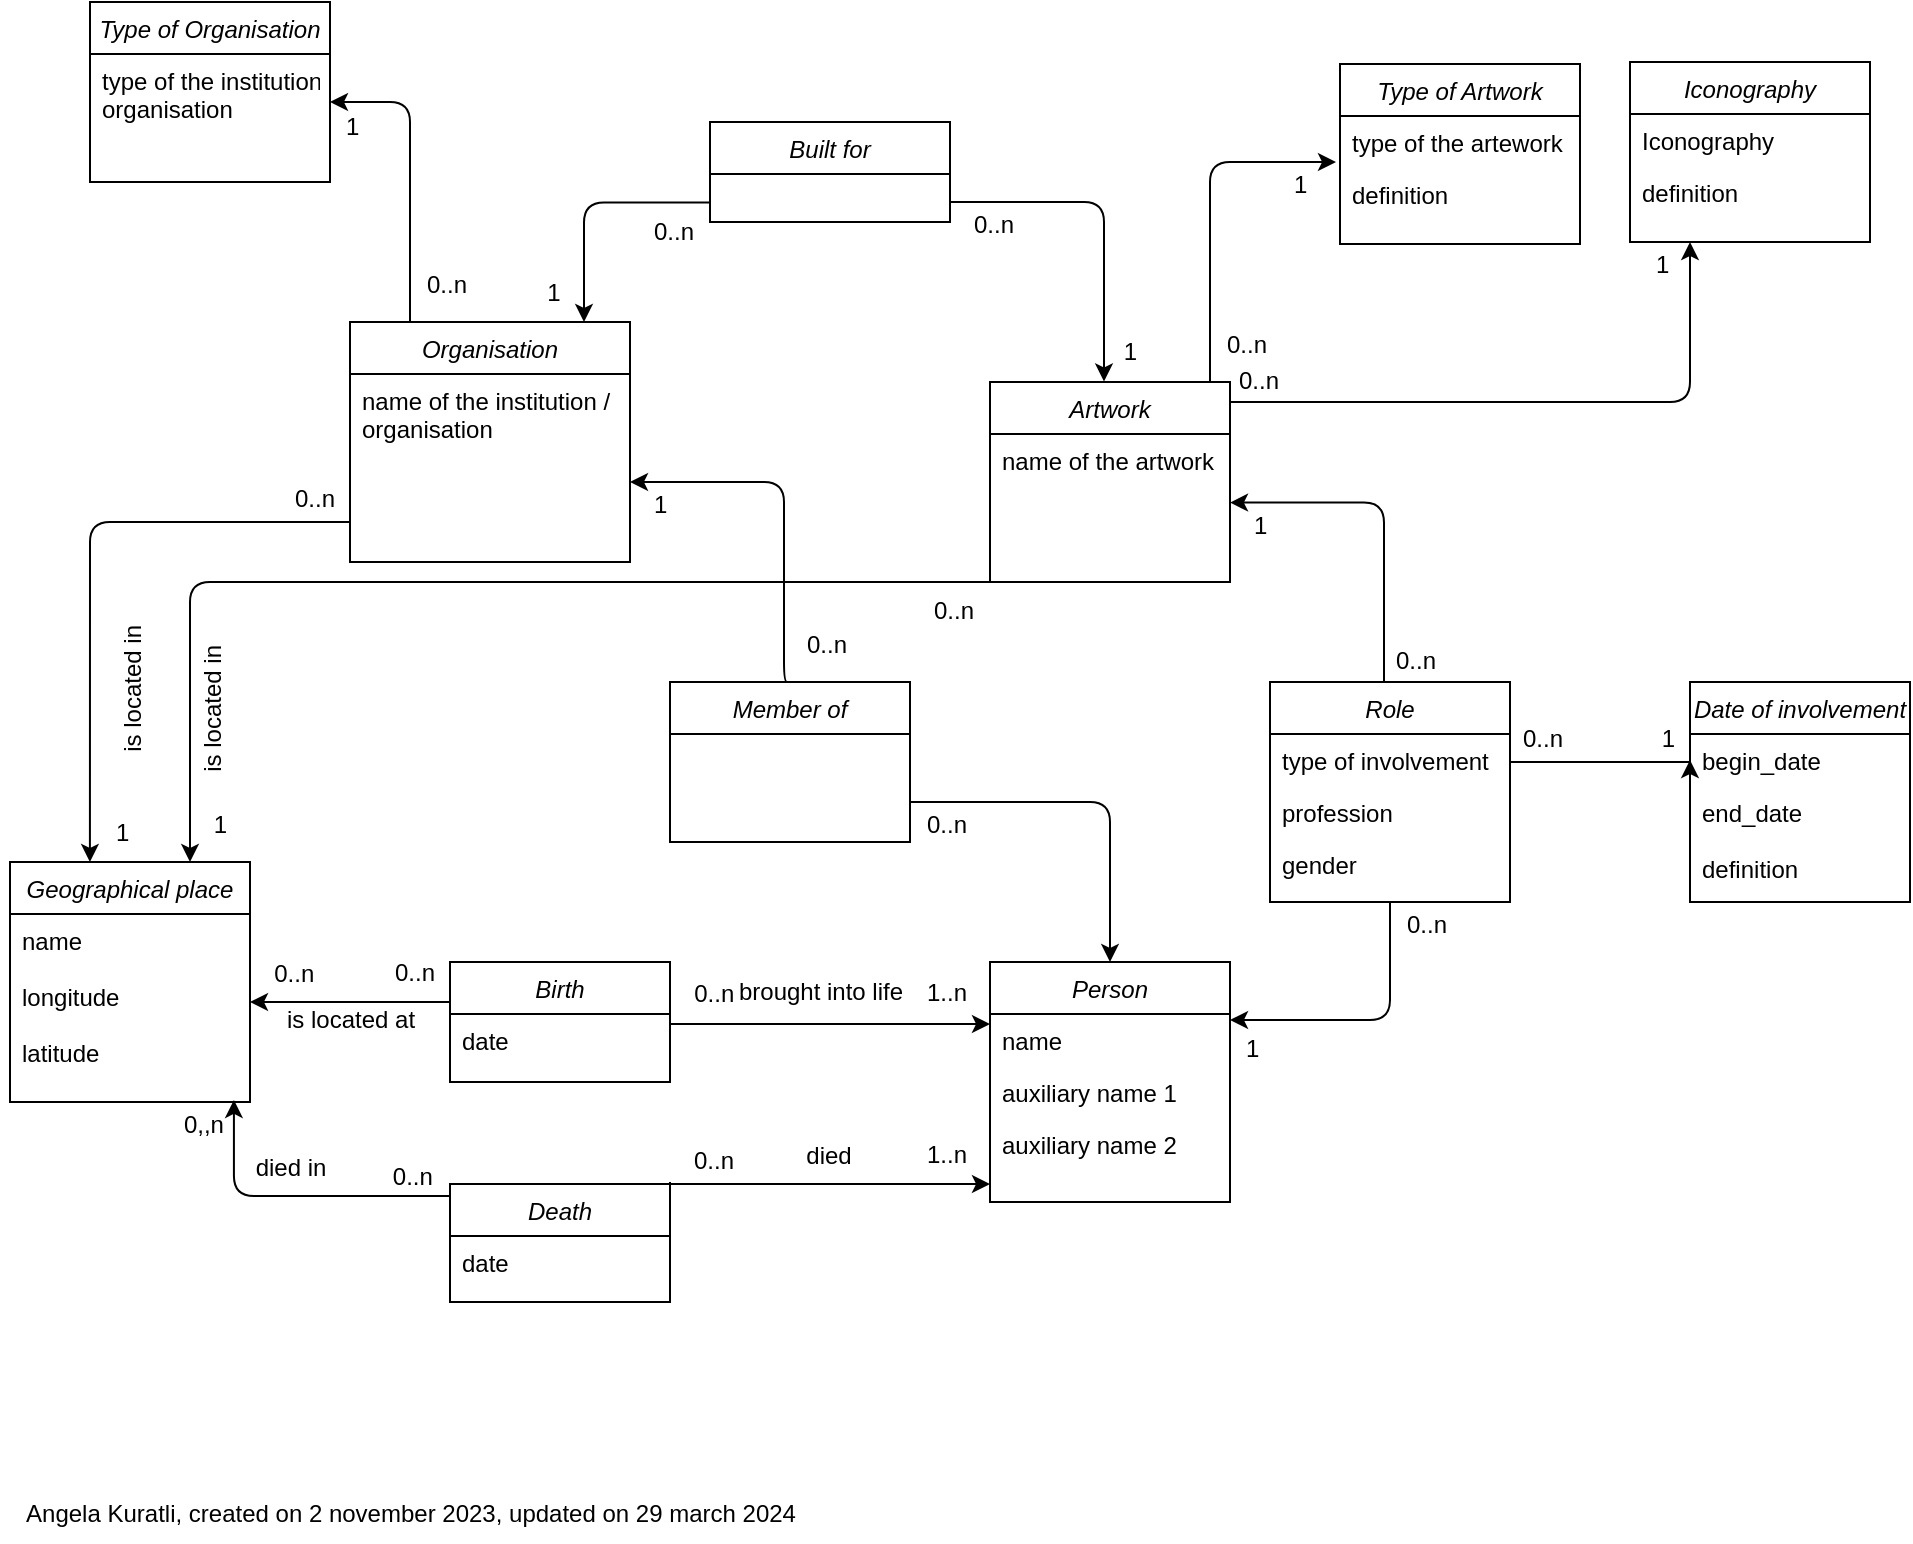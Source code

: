 <mxfile>
    <diagram id="C5RBs43oDa-KdzZeNtuy" name="Page-1">
        <mxGraphModel dx="773" dy="516" grid="1" gridSize="10" guides="1" tooltips="1" connect="1" arrows="1" fold="1" page="1" pageScale="1" pageWidth="1654" pageHeight="1169" math="0" shadow="0">
            <root>
                <mxCell id="WIyWlLk6GJQsqaUBKTNV-0"/>
                <mxCell id="WIyWlLk6GJQsqaUBKTNV-1" parent="WIyWlLk6GJQsqaUBKTNV-0"/>
                <mxCell id="Bw8D9-mf-STMI-rw64IU-5" value="" style="endArrow=classic;shadow=0;strokeWidth=1;rounded=0;endFill=1;edgeStyle=elbowEdgeStyle;elbow=vertical;" parent="WIyWlLk6GJQsqaUBKTNV-1" edge="1">
                    <mxGeometry x="0.5" y="41" relative="1" as="geometry">
                        <mxPoint x="570" y="690" as="sourcePoint"/>
                        <mxPoint x="730" y="691" as="targetPoint"/>
                        <mxPoint x="-40" y="32" as="offset"/>
                        <Array as="points">
                            <mxPoint x="630" y="691"/>
                        </Array>
                    </mxGeometry>
                </mxCell>
                <mxCell id="Bw8D9-mf-STMI-rw64IU-6" value="0..n" style="resizable=0;align=left;verticalAlign=bottom;labelBackgroundColor=none;fontSize=12;" parent="Bw8D9-mf-STMI-rw64IU-5" connectable="0" vertex="1">
                    <mxGeometry x="-1" relative="1" as="geometry">
                        <mxPoint x="10" y="-2" as="offset"/>
                    </mxGeometry>
                </mxCell>
                <mxCell id="Bw8D9-mf-STMI-rw64IU-7" value="1..n" style="resizable=0;align=right;verticalAlign=bottom;labelBackgroundColor=none;fontSize=12;" parent="Bw8D9-mf-STMI-rw64IU-5" connectable="0" vertex="1">
                    <mxGeometry x="1" relative="1" as="geometry">
                        <mxPoint x="-10" y="-6" as="offset"/>
                    </mxGeometry>
                </mxCell>
                <mxCell id="Bw8D9-mf-STMI-rw64IU-8" value="died" style="text;html=1;resizable=0;points=[];;align=center;verticalAlign=middle;labelBackgroundColor=none;rounded=0;shadow=0;strokeWidth=1;fontSize=12;" parent="Bw8D9-mf-STMI-rw64IU-5" vertex="1" connectable="0">
                    <mxGeometry x="0.5" y="49" relative="1" as="geometry">
                        <mxPoint x="-41" y="35" as="offset"/>
                    </mxGeometry>
                </mxCell>
                <mxCell id="zkfFHV4jXpPFQw0GAbJ--0" value="Person" style="swimlane;fontStyle=2;align=center;verticalAlign=top;childLayout=stackLayout;horizontal=1;startSize=26;horizontalStack=0;resizeParent=1;resizeLast=0;collapsible=1;marginBottom=0;rounded=0;shadow=0;strokeWidth=1;" parent="WIyWlLk6GJQsqaUBKTNV-1" vertex="1">
                    <mxGeometry x="730" y="580" width="120" height="120" as="geometry">
                        <mxRectangle x="230" y="140" width="160" height="26" as="alternateBounds"/>
                    </mxGeometry>
                </mxCell>
                <mxCell id="zkfFHV4jXpPFQw0GAbJ--1" value="name" style="text;align=left;verticalAlign=top;spacingLeft=4;spacingRight=4;overflow=hidden;rotatable=0;points=[[0,0.5],[1,0.5]];portConstraint=eastwest;" parent="zkfFHV4jXpPFQw0GAbJ--0" vertex="1">
                    <mxGeometry y="26" width="120" height="26" as="geometry"/>
                </mxCell>
                <mxCell id="zkfFHV4jXpPFQw0GAbJ--2" value="auxiliary name 1" style="text;align=left;verticalAlign=top;spacingLeft=4;spacingRight=4;overflow=hidden;rotatable=0;points=[[0,0.5],[1,0.5]];portConstraint=eastwest;rounded=0;shadow=0;html=0;" parent="zkfFHV4jXpPFQw0GAbJ--0" vertex="1">
                    <mxGeometry y="52" width="120" height="26" as="geometry"/>
                </mxCell>
                <mxCell id="zkfFHV4jXpPFQw0GAbJ--3" value="auxiliary name 2" style="text;align=left;verticalAlign=top;spacingLeft=4;spacingRight=4;overflow=hidden;rotatable=0;points=[[0,0.5],[1,0.5]];portConstraint=eastwest;rounded=0;shadow=0;html=0;" parent="zkfFHV4jXpPFQw0GAbJ--0" vertex="1">
                    <mxGeometry y="78" width="120" height="26" as="geometry"/>
                </mxCell>
                <mxCell id="Bw8D9-mf-STMI-rw64IU-0" value="Birth" style="swimlane;fontStyle=2;align=center;verticalAlign=top;childLayout=stackLayout;horizontal=1;startSize=26;horizontalStack=0;resizeParent=1;resizeLast=0;collapsible=1;marginBottom=0;rounded=0;shadow=0;strokeWidth=1;" parent="WIyWlLk6GJQsqaUBKTNV-1" vertex="1">
                    <mxGeometry x="460" y="580" width="110" height="60" as="geometry">
                        <mxRectangle x="230" y="140" width="160" height="26" as="alternateBounds"/>
                    </mxGeometry>
                </mxCell>
                <mxCell id="Bw8D9-mf-STMI-rw64IU-1" value="date" style="text;align=left;verticalAlign=top;spacingLeft=4;spacingRight=4;overflow=hidden;rotatable=0;points=[[0,0.5],[1,0.5]];portConstraint=eastwest;" parent="Bw8D9-mf-STMI-rw64IU-0" vertex="1">
                    <mxGeometry y="26" width="110" height="26" as="geometry"/>
                </mxCell>
                <mxCell id="Bw8D9-mf-STMI-rw64IU-53" style="edgeStyle=elbowEdgeStyle;rounded=0;orthogonalLoop=1;jettySize=auto;elbow=vertical;html=1;exitX=0;exitY=0.5;exitDx=0;exitDy=0;" parent="Bw8D9-mf-STMI-rw64IU-0" edge="1">
                    <mxGeometry relative="1" as="geometry">
                        <mxPoint y="65" as="sourcePoint"/>
                        <mxPoint y="65" as="targetPoint"/>
                    </mxGeometry>
                </mxCell>
                <mxCell id="Bw8D9-mf-STMI-rw64IU-9" value="Artwork" style="swimlane;fontStyle=2;align=center;verticalAlign=top;childLayout=stackLayout;horizontal=1;startSize=26;horizontalStack=0;resizeParent=1;resizeLast=0;collapsible=1;marginBottom=0;rounded=0;shadow=0;strokeWidth=1;" parent="WIyWlLk6GJQsqaUBKTNV-1" vertex="1">
                    <mxGeometry x="730" y="290" width="120" height="100" as="geometry">
                        <mxRectangle x="230" y="140" width="160" height="26" as="alternateBounds"/>
                    </mxGeometry>
                </mxCell>
                <mxCell id="Bw8D9-mf-STMI-rw64IU-10" value="name of the artwork" style="text;align=left;verticalAlign=top;spacingLeft=4;spacingRight=4;overflow=hidden;rotatable=0;points=[[0,0.5],[1,0.5]];portConstraint=eastwest;" parent="Bw8D9-mf-STMI-rw64IU-9" vertex="1">
                    <mxGeometry y="26" width="120" height="26" as="geometry"/>
                </mxCell>
                <mxCell id="Bw8D9-mf-STMI-rw64IU-12" value="Geographical place" style="swimlane;fontStyle=2;align=center;verticalAlign=top;childLayout=stackLayout;horizontal=1;startSize=26;horizontalStack=0;resizeParent=1;resizeLast=0;collapsible=1;marginBottom=0;rounded=0;shadow=0;strokeWidth=1;" parent="WIyWlLk6GJQsqaUBKTNV-1" vertex="1">
                    <mxGeometry x="240" y="530" width="120" height="120" as="geometry">
                        <mxRectangle x="230" y="140" width="160" height="26" as="alternateBounds"/>
                    </mxGeometry>
                </mxCell>
                <mxCell id="Bw8D9-mf-STMI-rw64IU-13" value="name&#10;&#10;longitude&#10;&#10;latitude" style="text;align=left;verticalAlign=top;spacingLeft=4;spacingRight=4;overflow=hidden;rotatable=0;points=[[0,0.5],[1,0.5]];portConstraint=eastwest;" parent="Bw8D9-mf-STMI-rw64IU-12" vertex="1">
                    <mxGeometry y="26" width="120" height="94" as="geometry"/>
                </mxCell>
                <mxCell id="Bw8D9-mf-STMI-rw64IU-127" value="&lt;p class=&quot;p1&quot; style=&quot;margin: 0px; font-stretch: normal; line-height: normal;&quot;&gt;&lt;span style=&quot;&quot;&gt;Angela Kuratli, created on 2 november 2023, updated on 29 march 2024&lt;/span&gt;&lt;/p&gt;" style="text;html=1;align=center;verticalAlign=middle;resizable=0;points=[];autosize=1;fontStyle=0" parent="WIyWlLk6GJQsqaUBKTNV-1" vertex="1">
                    <mxGeometry x="235" y="840" width="410" height="30" as="geometry"/>
                </mxCell>
                <mxCell id="0" value="Death" style="swimlane;fontStyle=2;align=center;verticalAlign=top;childLayout=stackLayout;horizontal=1;startSize=26;horizontalStack=0;resizeParent=1;resizeLast=0;collapsible=1;marginBottom=0;rounded=0;shadow=0;strokeWidth=1;" parent="WIyWlLk6GJQsqaUBKTNV-1" vertex="1">
                    <mxGeometry x="460" y="691" width="110" height="59" as="geometry">
                        <mxRectangle x="230" y="140" width="160" height="26" as="alternateBounds"/>
                    </mxGeometry>
                </mxCell>
                <mxCell id="1" value="date" style="text;align=left;verticalAlign=top;spacingLeft=4;spacingRight=4;overflow=hidden;rotatable=0;points=[[0,0.5],[1,0.5]];portConstraint=eastwest;" parent="0" vertex="1">
                    <mxGeometry y="26" width="110" height="26" as="geometry"/>
                </mxCell>
                <mxCell id="3" style="edgeStyle=elbowEdgeStyle;rounded=0;orthogonalLoop=1;jettySize=auto;elbow=vertical;html=1;exitX=0;exitY=0.5;exitDx=0;exitDy=0;" parent="0" edge="1">
                    <mxGeometry relative="1" as="geometry">
                        <mxPoint y="65" as="sourcePoint"/>
                        <mxPoint y="64.69" as="targetPoint"/>
                    </mxGeometry>
                </mxCell>
                <mxCell id="14" value="Organisation" style="swimlane;fontStyle=2;align=center;verticalAlign=top;childLayout=stackLayout;horizontal=1;startSize=26;horizontalStack=0;resizeParent=1;resizeLast=0;collapsible=1;marginBottom=0;rounded=0;shadow=0;strokeWidth=1;" parent="WIyWlLk6GJQsqaUBKTNV-1" vertex="1">
                    <mxGeometry x="410" y="260" width="140" height="120" as="geometry">
                        <mxRectangle x="230" y="140" width="160" height="26" as="alternateBounds"/>
                    </mxGeometry>
                </mxCell>
                <mxCell id="45" value="name of the institution /&#10;organisation&#10;&#10;" style="text;align=left;verticalAlign=top;spacingLeft=4;spacingRight=4;overflow=hidden;rotatable=0;points=[[0,0.5],[1,0.5]];portConstraint=eastwest;rounded=0;shadow=0;html=0;" parent="14" vertex="1">
                    <mxGeometry y="26" width="140" height="94" as="geometry"/>
                </mxCell>
                <mxCell id="48" value="" style="endArrow=none;shadow=0;strokeWidth=1;rounded=1;endFill=0;edgeStyle=elbowEdgeStyle;elbow=vertical;startArrow=classic;startFill=1;exitX=0.933;exitY=1.021;exitDx=0;exitDy=0;exitPerimeter=0;" parent="WIyWlLk6GJQsqaUBKTNV-1" target="0" edge="1">
                    <mxGeometry x="0.5" y="41" relative="1" as="geometry">
                        <mxPoint x="351.96" y="648.974" as="sourcePoint"/>
                        <mxPoint x="460" y="718" as="targetPoint"/>
                        <mxPoint x="-40" y="32" as="offset"/>
                        <Array as="points">
                            <mxPoint x="330" y="697"/>
                            <mxPoint x="310" y="727"/>
                        </Array>
                    </mxGeometry>
                </mxCell>
                <mxCell id="49" value="0,,n" style="resizable=0;align=left;verticalAlign=bottom;labelBackgroundColor=none;fontSize=12;" parent="48" connectable="0" vertex="1">
                    <mxGeometry x="-1" relative="1" as="geometry">
                        <mxPoint x="-27" y="21" as="offset"/>
                    </mxGeometry>
                </mxCell>
                <mxCell id="50" value="0..n" style="resizable=0;align=right;verticalAlign=bottom;labelBackgroundColor=none;fontSize=12;" parent="48" connectable="0" vertex="1">
                    <mxGeometry x="1" relative="1" as="geometry">
                        <mxPoint x="-7" y="-1" as="offset"/>
                    </mxGeometry>
                </mxCell>
                <mxCell id="51" value="died in" style="text;html=1;resizable=0;points=[];;align=center;verticalAlign=middle;labelBackgroundColor=none;rounded=0;shadow=0;strokeWidth=1;fontSize=12;" parent="48" vertex="1" connectable="0">
                    <mxGeometry x="0.5" y="49" relative="1" as="geometry">
                        <mxPoint x="-41" y="35" as="offset"/>
                    </mxGeometry>
                </mxCell>
                <mxCell id="52" value="Role" style="swimlane;fontStyle=2;align=center;verticalAlign=top;childLayout=stackLayout;horizontal=1;startSize=26;horizontalStack=0;resizeParent=1;resizeLast=0;collapsible=1;marginBottom=0;rounded=0;shadow=0;strokeWidth=1;" parent="WIyWlLk6GJQsqaUBKTNV-1" vertex="1">
                    <mxGeometry x="870" y="440" width="120" height="110" as="geometry">
                        <mxRectangle x="230" y="140" width="160" height="26" as="alternateBounds"/>
                    </mxGeometry>
                </mxCell>
                <mxCell id="154" value="type of involvement" style="text;align=left;verticalAlign=top;spacingLeft=4;spacingRight=4;overflow=hidden;rotatable=0;points=[[0,0.5],[1,0.5]];portConstraint=eastwest;" parent="52" vertex="1">
                    <mxGeometry y="26" width="120" height="26" as="geometry"/>
                </mxCell>
                <mxCell id="155" value="profession" style="text;align=left;verticalAlign=top;spacingLeft=4;spacingRight=4;overflow=hidden;rotatable=0;points=[[0,0.5],[1,0.5]];portConstraint=eastwest;" parent="52" vertex="1">
                    <mxGeometry y="52" width="120" height="26" as="geometry"/>
                </mxCell>
                <mxCell id="156" value="gender" style="text;align=left;verticalAlign=top;spacingLeft=4;spacingRight=4;overflow=hidden;rotatable=0;points=[[0,0.5],[1,0.5]];portConstraint=eastwest;" parent="52" vertex="1">
                    <mxGeometry y="78" width="120" height="26" as="geometry"/>
                </mxCell>
                <mxCell id="76" value="" style="endArrow=none;shadow=0;strokeWidth=1;rounded=1;endFill=0;edgeStyle=elbowEdgeStyle;entryX=0.5;entryY=0;entryDx=0;entryDy=0;exitX=1.025;exitY=0.165;exitDx=0;exitDy=0;exitPerimeter=0;startArrow=classic;startFill=1;" parent="WIyWlLk6GJQsqaUBKTNV-1" edge="1">
                    <mxGeometry x="0.5" y="41" relative="1" as="geometry">
                        <mxPoint x="850" y="350.29" as="sourcePoint"/>
                        <mxPoint x="927" y="440" as="targetPoint"/>
                        <mxPoint x="-40" y="32" as="offset"/>
                        <Array as="points">
                            <mxPoint x="927" y="400"/>
                            <mxPoint x="877" y="370"/>
                            <mxPoint x="927" y="380"/>
                        </Array>
                    </mxGeometry>
                </mxCell>
                <mxCell id="77" value="1" style="resizable=0;align=left;verticalAlign=bottom;labelBackgroundColor=none;fontSize=12;rotation=0;" parent="76" connectable="0" vertex="1">
                    <mxGeometry x="-1" relative="1" as="geometry">
                        <mxPoint x="10" y="20" as="offset"/>
                    </mxGeometry>
                </mxCell>
                <mxCell id="78" value="0..n" style="resizable=0;align=right;verticalAlign=bottom;labelBackgroundColor=none;fontSize=12;rotation=0;" parent="76" connectable="0" vertex="1">
                    <mxGeometry x="1" relative="1" as="geometry">
                        <mxPoint x="91" y="37" as="offset"/>
                    </mxGeometry>
                </mxCell>
                <mxCell id="79" value="" style="endArrow=none;shadow=0;strokeWidth=1;rounded=1;endFill=0;edgeStyle=elbowEdgeStyle;elbow=vertical;startArrow=classic;startFill=1;" parent="WIyWlLk6GJQsqaUBKTNV-1" edge="1">
                    <mxGeometry x="0.5" y="41" relative="1" as="geometry">
                        <mxPoint x="850" y="609" as="sourcePoint"/>
                        <mxPoint x="930" y="550" as="targetPoint"/>
                        <mxPoint x="-40" y="32" as="offset"/>
                        <Array as="points">
                            <mxPoint x="939" y="609"/>
                            <mxPoint x="929.16" y="554.02"/>
                            <mxPoint x="939.16" y="564.02"/>
                            <mxPoint x="1004.16" y="564.02"/>
                        </Array>
                    </mxGeometry>
                </mxCell>
                <mxCell id="80" value="1" style="resizable=0;align=left;verticalAlign=bottom;labelBackgroundColor=none;fontSize=12;rotation=0;" parent="79" connectable="0" vertex="1">
                    <mxGeometry x="-1" relative="1" as="geometry">
                        <mxPoint x="6" y="23" as="offset"/>
                    </mxGeometry>
                </mxCell>
                <mxCell id="81" value="0..n" style="resizable=0;align=right;verticalAlign=bottom;labelBackgroundColor=none;fontSize=12;rotation=0;" parent="79" connectable="0" vertex="1">
                    <mxGeometry x="1" relative="1" as="geometry">
                        <mxPoint x="30" y="20" as="offset"/>
                    </mxGeometry>
                </mxCell>
                <mxCell id="88" value="Member of" style="swimlane;fontStyle=2;align=center;verticalAlign=top;childLayout=stackLayout;horizontal=1;startSize=26;horizontalStack=0;resizeParent=1;resizeLast=0;collapsible=1;marginBottom=0;rounded=0;shadow=0;strokeWidth=1;" parent="WIyWlLk6GJQsqaUBKTNV-1" vertex="1">
                    <mxGeometry x="570" y="440" width="120" height="80" as="geometry">
                        <mxRectangle x="230" y="140" width="160" height="26" as="alternateBounds"/>
                    </mxGeometry>
                </mxCell>
                <mxCell id="90" value="Built for" style="swimlane;fontStyle=2;align=center;verticalAlign=top;childLayout=stackLayout;horizontal=1;startSize=26;horizontalStack=0;resizeParent=1;resizeLast=0;collapsible=1;marginBottom=0;rounded=0;shadow=0;strokeWidth=1;" parent="WIyWlLk6GJQsqaUBKTNV-1" vertex="1">
                    <mxGeometry x="590" y="160" width="120" height="50" as="geometry">
                        <mxRectangle x="230" y="140" width="160" height="26" as="alternateBounds"/>
                    </mxGeometry>
                </mxCell>
                <mxCell id="91" value="" style="endArrow=none;shadow=0;strokeWidth=1;rounded=1;endFill=0;edgeStyle=orthogonalEdgeStyle;elbow=vertical;exitX=0.5;exitY=0;exitDx=0;exitDy=0;startArrow=classic;startFill=1;" parent="WIyWlLk6GJQsqaUBKTNV-1" source="zkfFHV4jXpPFQw0GAbJ--0" edge="1">
                    <mxGeometry x="0.5" y="41" relative="1" as="geometry">
                        <mxPoint x="785" y="570" as="sourcePoint"/>
                        <mxPoint x="690" y="500" as="targetPoint"/>
                        <mxPoint x="-40" y="32" as="offset"/>
                        <Array as="points">
                            <mxPoint x="790" y="500"/>
                        </Array>
                    </mxGeometry>
                </mxCell>
                <mxCell id="93" value="0..n" style="resizable=0;align=right;verticalAlign=bottom;labelBackgroundColor=none;fontSize=12;rotation=0;" parent="91" connectable="0" vertex="1">
                    <mxGeometry x="1" relative="1" as="geometry">
                        <mxPoint x="30" y="20" as="offset"/>
                    </mxGeometry>
                </mxCell>
                <mxCell id="98" value="" style="endArrow=none;shadow=0;strokeWidth=1;rounded=1;endFill=0;edgeStyle=elbowEdgeStyle;exitX=1.025;exitY=0.165;exitDx=0;exitDy=0;exitPerimeter=0;startArrow=classic;startFill=1;entryX=0.5;entryY=0;entryDx=0;entryDy=0;" parent="WIyWlLk6GJQsqaUBKTNV-1" target="88" edge="1">
                    <mxGeometry x="0.5" y="41" relative="1" as="geometry">
                        <mxPoint x="550" y="340.0" as="sourcePoint"/>
                        <mxPoint x="627" y="420" as="targetPoint"/>
                        <mxPoint x="-40" y="32" as="offset"/>
                        <Array as="points">
                            <mxPoint x="627" y="389.71"/>
                            <mxPoint x="577" y="359.71"/>
                            <mxPoint x="627" y="369.71"/>
                        </Array>
                    </mxGeometry>
                </mxCell>
                <mxCell id="99" value="1" style="resizable=0;align=left;verticalAlign=bottom;labelBackgroundColor=none;fontSize=12;rotation=0;" parent="98" connectable="0" vertex="1">
                    <mxGeometry x="-1" relative="1" as="geometry">
                        <mxPoint x="10" y="20" as="offset"/>
                    </mxGeometry>
                </mxCell>
                <mxCell id="100" value="0..n" style="resizable=0;align=right;verticalAlign=bottom;labelBackgroundColor=none;fontSize=12;rotation=0;" parent="98" connectable="0" vertex="1">
                    <mxGeometry x="1" relative="1" as="geometry">
                        <mxPoint x="30" y="-10" as="offset"/>
                    </mxGeometry>
                </mxCell>
                <mxCell id="102" value="" style="endArrow=none;shadow=0;strokeWidth=1;rounded=0;endFill=0;elbow=vertical;startArrow=classic;startFill=1;" parent="WIyWlLk6GJQsqaUBKTNV-1" edge="1">
                    <mxGeometry x="0.5" y="41" relative="1" as="geometry">
                        <mxPoint x="360" y="600" as="sourcePoint"/>
                        <mxPoint x="460" y="600" as="targetPoint"/>
                        <mxPoint x="-40" y="32" as="offset"/>
                    </mxGeometry>
                </mxCell>
                <mxCell id="103" value="0..n" style="resizable=0;align=left;verticalAlign=bottom;labelBackgroundColor=none;fontSize=12;" parent="102" connectable="0" vertex="1">
                    <mxGeometry x="-1" relative="1" as="geometry">
                        <mxPoint x="10.14" y="-5.33" as="offset"/>
                    </mxGeometry>
                </mxCell>
                <mxCell id="104" value="0..n" style="resizable=0;align=right;verticalAlign=bottom;labelBackgroundColor=none;fontSize=12;" parent="102" connectable="0" vertex="1">
                    <mxGeometry x="1" relative="1" as="geometry">
                        <mxPoint x="-6" y="-6" as="offset"/>
                    </mxGeometry>
                </mxCell>
                <mxCell id="106" value="" style="endArrow=none;shadow=0;strokeWidth=1;rounded=1;endFill=0;edgeStyle=orthogonalEdgeStyle;startArrow=classic;startFill=1;exitX=0.333;exitY=0;exitDx=0;exitDy=0;exitPerimeter=0;" parent="WIyWlLk6GJQsqaUBKTNV-1" source="Bw8D9-mf-STMI-rw64IU-12" edge="1">
                    <mxGeometry x="0.5" y="41" relative="1" as="geometry">
                        <mxPoint x="280" y="450" as="sourcePoint"/>
                        <mxPoint x="410" y="360" as="targetPoint"/>
                        <mxPoint x="-40" y="32" as="offset"/>
                        <Array as="points">
                            <mxPoint x="280" y="360"/>
                        </Array>
                    </mxGeometry>
                </mxCell>
                <mxCell id="108" value="is located in" style="resizable=0;align=right;verticalAlign=bottom;labelBackgroundColor=none;fontSize=12;rotation=-90;" parent="106" connectable="0" vertex="1">
                    <mxGeometry x="1" relative="1" as="geometry">
                        <mxPoint x="-60" y="60" as="offset"/>
                    </mxGeometry>
                </mxCell>
                <mxCell id="109" value="0..n" style="resizable=0;align=right;verticalAlign=bottom;labelBackgroundColor=none;fontSize=12;rotation=0;" parent="WIyWlLk6GJQsqaUBKTNV-1" connectable="0" vertex="1">
                    <mxGeometry x="404.0" y="357" as="geometry"/>
                </mxCell>
                <mxCell id="110" value="is located at" style="text;html=1;resizable=0;points=[];;align=center;verticalAlign=middle;labelBackgroundColor=none;rounded=0;shadow=0;strokeWidth=1;fontSize=12;" parent="WIyWlLk6GJQsqaUBKTNV-1" vertex="1" connectable="0">
                    <mxGeometry x="419.997" y="731" as="geometry">
                        <mxPoint x="-10" y="-122" as="offset"/>
                    </mxGeometry>
                </mxCell>
                <mxCell id="111" value="brought into life" style="text;html=1;resizable=0;points=[];;align=center;verticalAlign=middle;labelBackgroundColor=none;rounded=0;shadow=0;strokeWidth=1;fontSize=12;" parent="WIyWlLk6GJQsqaUBKTNV-1" vertex="1" connectable="0">
                    <mxGeometry x="648.997" y="674" as="geometry">
                        <mxPoint x="-4" y="-79" as="offset"/>
                    </mxGeometry>
                </mxCell>
                <mxCell id="112" value="1" style="resizable=0;align=left;verticalAlign=bottom;labelBackgroundColor=none;fontSize=12;" parent="WIyWlLk6GJQsqaUBKTNV-1" connectable="0" vertex="1">
                    <mxGeometry x="291" y="524" as="geometry"/>
                </mxCell>
                <mxCell id="116" value="" style="endArrow=classic;shadow=0;strokeWidth=1;rounded=1;endFill=1;edgeStyle=elbowEdgeStyle;entryX=0.5;entryY=0;entryDx=0;entryDy=0;exitX=1.025;exitY=0.165;exitDx=0;exitDy=0;exitPerimeter=0;startArrow=none;startFill=0;" parent="WIyWlLk6GJQsqaUBKTNV-1" edge="1">
                    <mxGeometry x="0.5" y="41" relative="1" as="geometry">
                        <mxPoint x="710" y="200.0" as="sourcePoint"/>
                        <mxPoint x="787" y="289.71" as="targetPoint"/>
                        <mxPoint x="-40" y="32" as="offset"/>
                        <Array as="points">
                            <mxPoint x="787" y="249.71"/>
                            <mxPoint x="737" y="219.71"/>
                            <mxPoint x="787" y="229.71"/>
                        </Array>
                    </mxGeometry>
                </mxCell>
                <mxCell id="117" value="0..n" style="resizable=0;align=left;verticalAlign=bottom;labelBackgroundColor=none;fontSize=12;rotation=0;" parent="116" connectable="0" vertex="1">
                    <mxGeometry x="-1" relative="1" as="geometry">
                        <mxPoint x="10" y="20" as="offset"/>
                    </mxGeometry>
                </mxCell>
                <mxCell id="118" value="1" style="resizable=0;align=right;verticalAlign=bottom;labelBackgroundColor=none;fontSize=12;rotation=0;" parent="116" connectable="0" vertex="1">
                    <mxGeometry x="1" relative="1" as="geometry">
                        <mxPoint x="18" y="-6" as="offset"/>
                    </mxGeometry>
                </mxCell>
                <mxCell id="119" value="" style="endArrow=classic;shadow=0;strokeWidth=1;rounded=1;endFill=1;edgeStyle=elbowEdgeStyle;startArrow=none;startFill=0;entryX=0.836;entryY=0;entryDx=0;entryDy=0;entryPerimeter=0;" parent="WIyWlLk6GJQsqaUBKTNV-1" target="14" edge="1">
                    <mxGeometry x="0.5" y="41" relative="1" as="geometry">
                        <mxPoint x="590" y="200.29" as="sourcePoint"/>
                        <mxPoint x="527" y="270" as="targetPoint"/>
                        <mxPoint x="-40" y="32" as="offset"/>
                        <Array as="points">
                            <mxPoint x="527" y="250.0"/>
                            <mxPoint x="477" y="220"/>
                            <mxPoint x="527" y="230"/>
                        </Array>
                    </mxGeometry>
                </mxCell>
                <mxCell id="120" value="0..n" style="resizable=0;align=left;verticalAlign=bottom;labelBackgroundColor=none;fontSize=12;rotation=0;" parent="119" connectable="0" vertex="1">
                    <mxGeometry x="-1" relative="1" as="geometry">
                        <mxPoint x="-30" y="23" as="offset"/>
                    </mxGeometry>
                </mxCell>
                <mxCell id="121" value="1" style="resizable=0;align=right;verticalAlign=bottom;labelBackgroundColor=none;fontSize=12;rotation=0;" parent="119" connectable="0" vertex="1">
                    <mxGeometry x="1" relative="1" as="geometry">
                        <mxPoint x="-10" y="-6" as="offset"/>
                    </mxGeometry>
                </mxCell>
                <mxCell id="134" value="" style="endArrow=classic;shadow=0;strokeWidth=1;rounded=0;endFill=1;edgeStyle=elbowEdgeStyle;elbow=vertical;" parent="WIyWlLk6GJQsqaUBKTNV-1" edge="1">
                    <mxGeometry x="0.5" y="41" relative="1" as="geometry">
                        <mxPoint x="570" y="610" as="sourcePoint"/>
                        <mxPoint x="730" y="611" as="targetPoint"/>
                        <mxPoint x="-40" y="32" as="offset"/>
                        <Array as="points">
                            <mxPoint x="630" y="611"/>
                        </Array>
                    </mxGeometry>
                </mxCell>
                <mxCell id="135" value="0..n" style="resizable=0;align=left;verticalAlign=bottom;labelBackgroundColor=none;fontSize=12;" parent="134" connectable="0" vertex="1">
                    <mxGeometry x="-1" relative="1" as="geometry">
                        <mxPoint x="10.14" y="-5.33" as="offset"/>
                    </mxGeometry>
                </mxCell>
                <mxCell id="136" value="1..n" style="resizable=0;align=right;verticalAlign=bottom;labelBackgroundColor=none;fontSize=12;" parent="134" connectable="0" vertex="1">
                    <mxGeometry x="1" relative="1" as="geometry">
                        <mxPoint x="-10" y="-7" as="offset"/>
                    </mxGeometry>
                </mxCell>
                <mxCell id="137" value="Type of Artwork" style="swimlane;fontStyle=2;align=center;verticalAlign=top;childLayout=stackLayout;horizontal=1;startSize=26;horizontalStack=0;resizeParent=1;resizeLast=0;collapsible=1;marginBottom=0;rounded=0;shadow=0;strokeWidth=1;" parent="WIyWlLk6GJQsqaUBKTNV-1" vertex="1">
                    <mxGeometry x="905" y="131" width="120" height="90" as="geometry">
                        <mxRectangle x="230" y="140" width="160" height="26" as="alternateBounds"/>
                    </mxGeometry>
                </mxCell>
                <mxCell id="138" value="type of the artework" style="text;align=left;verticalAlign=top;spacingLeft=4;spacingRight=4;overflow=hidden;rotatable=0;points=[[0,0.5],[1,0.5]];portConstraint=eastwest;" parent="137" vertex="1">
                    <mxGeometry y="26" width="120" height="26" as="geometry"/>
                </mxCell>
                <mxCell id="139" value="definition" style="text;align=left;verticalAlign=top;spacingLeft=4;spacingRight=4;overflow=hidden;rotatable=0;points=[[0,0.5],[1,0.5]];portConstraint=eastwest;rounded=0;shadow=0;html=0;" parent="137" vertex="1">
                    <mxGeometry y="52" width="120" height="26" as="geometry"/>
                </mxCell>
                <mxCell id="141" value="" style="endArrow=classic;shadow=0;strokeWidth=1;rounded=1;endFill=1;edgeStyle=elbowEdgeStyle;startArrow=none;startFill=0;entryX=0.75;entryY=0;entryDx=0;entryDy=0;" parent="WIyWlLk6GJQsqaUBKTNV-1" target="Bw8D9-mf-STMI-rw64IU-12" edge="1">
                    <mxGeometry x="0.5" y="41" relative="1" as="geometry">
                        <mxPoint x="730" y="390" as="sourcePoint"/>
                        <mxPoint x="330.04" y="499.86" as="targetPoint"/>
                        <mxPoint x="-40" y="32" as="offset"/>
                        <Array as="points">
                            <mxPoint x="330" y="449.86"/>
                            <mxPoint x="280" y="419.86"/>
                            <mxPoint x="330" y="429.86"/>
                        </Array>
                    </mxGeometry>
                </mxCell>
                <mxCell id="142" value="0..n" style="resizable=0;align=left;verticalAlign=bottom;labelBackgroundColor=none;fontSize=12;rotation=0;" parent="141" connectable="0" vertex="1">
                    <mxGeometry x="-1" relative="1" as="geometry">
                        <mxPoint x="-30" y="23" as="offset"/>
                    </mxGeometry>
                </mxCell>
                <mxCell id="143" value="1" style="resizable=0;align=right;verticalAlign=bottom;labelBackgroundColor=none;fontSize=12;rotation=0;" parent="141" connectable="0" vertex="1">
                    <mxGeometry x="1" relative="1" as="geometry">
                        <mxPoint x="20" y="-10" as="offset"/>
                    </mxGeometry>
                </mxCell>
                <mxCell id="144" value="is located in" style="resizable=0;align=right;verticalAlign=bottom;labelBackgroundColor=none;fontSize=12;rotation=-90;" parent="WIyWlLk6GJQsqaUBKTNV-1" connectable="0" vertex="1">
                    <mxGeometry x="310.0" y="410" as="geometry"/>
                </mxCell>
                <mxCell id="145" value="" style="endArrow=none;shadow=0;strokeWidth=1;rounded=1;endFill=0;edgeStyle=elbowEdgeStyle;startArrow=classic;startFill=1;" parent="WIyWlLk6GJQsqaUBKTNV-1" edge="1">
                    <mxGeometry x="0.5" y="41" relative="1" as="geometry">
                        <mxPoint x="903" y="180" as="sourcePoint"/>
                        <mxPoint x="840" y="290" as="targetPoint"/>
                        <mxPoint x="-40" y="32" as="offset"/>
                        <Array as="points">
                            <mxPoint x="840" y="239.71"/>
                            <mxPoint x="790" y="209.71"/>
                            <mxPoint x="840" y="219.71"/>
                        </Array>
                    </mxGeometry>
                </mxCell>
                <mxCell id="146" value="1" style="resizable=0;align=left;verticalAlign=bottom;labelBackgroundColor=none;fontSize=12;rotation=0;" parent="145" connectable="0" vertex="1">
                    <mxGeometry x="-1" relative="1" as="geometry">
                        <mxPoint x="-23" y="20" as="offset"/>
                    </mxGeometry>
                </mxCell>
                <mxCell id="147" value="0..n" style="resizable=0;align=right;verticalAlign=bottom;labelBackgroundColor=none;fontSize=12;rotation=0;" parent="145" connectable="0" vertex="1">
                    <mxGeometry x="1" relative="1" as="geometry">
                        <mxPoint x="30" y="-10" as="offset"/>
                    </mxGeometry>
                </mxCell>
                <mxCell id="148" value="Iconography" style="swimlane;fontStyle=2;align=center;verticalAlign=top;childLayout=stackLayout;horizontal=1;startSize=26;horizontalStack=0;resizeParent=1;resizeLast=0;collapsible=1;marginBottom=0;rounded=0;shadow=0;strokeWidth=1;" parent="WIyWlLk6GJQsqaUBKTNV-1" vertex="1">
                    <mxGeometry x="1050" y="130" width="120" height="90" as="geometry">
                        <mxRectangle x="230" y="140" width="160" height="26" as="alternateBounds"/>
                    </mxGeometry>
                </mxCell>
                <mxCell id="149" value="Iconography" style="text;align=left;verticalAlign=top;spacingLeft=4;spacingRight=4;overflow=hidden;rotatable=0;points=[[0,0.5],[1,0.5]];portConstraint=eastwest;" parent="148" vertex="1">
                    <mxGeometry y="26" width="120" height="26" as="geometry"/>
                </mxCell>
                <mxCell id="150" value="definition" style="text;align=left;verticalAlign=top;spacingLeft=4;spacingRight=4;overflow=hidden;rotatable=0;points=[[0,0.5],[1,0.5]];portConstraint=eastwest;rounded=0;shadow=0;html=0;" parent="148" vertex="1">
                    <mxGeometry y="52" width="120" height="26" as="geometry"/>
                </mxCell>
                <mxCell id="151" value="" style="endArrow=none;shadow=0;strokeWidth=1;rounded=1;endFill=0;edgeStyle=elbowEdgeStyle;startArrow=classic;startFill=1;exitX=0.25;exitY=1;exitDx=0;exitDy=0;" parent="WIyWlLk6GJQsqaUBKTNV-1" source="148" edge="1">
                    <mxGeometry x="0.5" y="41" relative="1" as="geometry">
                        <mxPoint x="913" y="190" as="sourcePoint"/>
                        <mxPoint x="850" y="300" as="targetPoint"/>
                        <mxPoint x="-40" y="32" as="offset"/>
                        <Array as="points">
                            <mxPoint x="1080" y="260"/>
                            <mxPoint x="800" y="219.71"/>
                            <mxPoint x="850" y="229.71"/>
                        </Array>
                    </mxGeometry>
                </mxCell>
                <mxCell id="152" value="1" style="resizable=0;align=left;verticalAlign=bottom;labelBackgroundColor=none;fontSize=12;rotation=0;" parent="151" connectable="0" vertex="1">
                    <mxGeometry x="-1" relative="1" as="geometry">
                        <mxPoint x="-19" y="20" as="offset"/>
                    </mxGeometry>
                </mxCell>
                <mxCell id="153" value="0..n" style="resizable=0;align=right;verticalAlign=bottom;labelBackgroundColor=none;fontSize=12;rotation=0;" parent="151" connectable="0" vertex="1">
                    <mxGeometry x="1" relative="1" as="geometry">
                        <mxPoint x="26" y="-2" as="offset"/>
                    </mxGeometry>
                </mxCell>
                <mxCell id="157" value="Date of involvement" style="swimlane;fontStyle=2;align=center;verticalAlign=top;childLayout=stackLayout;horizontal=1;startSize=26;horizontalStack=0;resizeParent=1;resizeLast=0;collapsible=1;marginBottom=0;rounded=0;shadow=0;strokeWidth=1;" parent="WIyWlLk6GJQsqaUBKTNV-1" vertex="1">
                    <mxGeometry x="1080" y="440" width="110" height="110" as="geometry">
                        <mxRectangle x="230" y="140" width="160" height="26" as="alternateBounds"/>
                    </mxGeometry>
                </mxCell>
                <mxCell id="158" value="begin_date" style="text;align=left;verticalAlign=top;spacingLeft=4;spacingRight=4;overflow=hidden;rotatable=0;points=[[0,0.5],[1,0.5]];portConstraint=eastwest;" parent="157" vertex="1">
                    <mxGeometry y="26" width="110" height="26" as="geometry"/>
                </mxCell>
                <mxCell id="159" style="edgeStyle=elbowEdgeStyle;rounded=0;orthogonalLoop=1;jettySize=auto;elbow=vertical;html=1;exitX=0;exitY=0.5;exitDx=0;exitDy=0;" parent="157" edge="1">
                    <mxGeometry relative="1" as="geometry">
                        <mxPoint y="65" as="sourcePoint"/>
                        <mxPoint y="65" as="targetPoint"/>
                    </mxGeometry>
                </mxCell>
                <mxCell id="160" value="end_date" style="text;align=left;verticalAlign=top;spacingLeft=4;spacingRight=4;overflow=hidden;rotatable=0;points=[[0,0.5],[1,0.5]];portConstraint=eastwest;" parent="157" vertex="1">
                    <mxGeometry y="52" width="110" height="28" as="geometry"/>
                </mxCell>
                <mxCell id="168" value="definition" style="text;align=left;verticalAlign=top;spacingLeft=4;spacingRight=4;overflow=hidden;rotatable=0;points=[[0,0.5],[1,0.5]];portConstraint=eastwest;" parent="157" vertex="1">
                    <mxGeometry y="80" width="110" height="28" as="geometry"/>
                </mxCell>
                <mxCell id="161" value="" style="endArrow=classic;shadow=0;strokeWidth=1;rounded=0;endFill=1;edgeStyle=elbowEdgeStyle;elbow=vertical;exitX=1;exitY=0.5;exitDx=0;exitDy=0;entryX=0;entryY=0.5;entryDx=0;entryDy=0;" parent="WIyWlLk6GJQsqaUBKTNV-1" edge="1" target="158" source="154">
                    <mxGeometry x="0.5" y="41" relative="1" as="geometry">
                        <mxPoint x="1010" y="490" as="sourcePoint"/>
                        <mxPoint x="1070" y="480" as="targetPoint"/>
                        <mxPoint x="-40" y="32" as="offset"/>
                        <Array as="points">
                            <mxPoint x="1020" y="480"/>
                            <mxPoint x="1020" y="430"/>
                            <mxPoint x="1010" y="410"/>
                            <mxPoint x="1080" y="400"/>
                            <mxPoint x="1030" y="380"/>
                        </Array>
                    </mxGeometry>
                </mxCell>
                <mxCell id="162" value="0..n" style="resizable=0;align=left;verticalAlign=bottom;labelBackgroundColor=none;fontSize=12;" parent="161" connectable="0" vertex="1">
                    <mxGeometry x="-1" relative="1" as="geometry">
                        <mxPoint x="-59" y="-41" as="offset"/>
                    </mxGeometry>
                </mxCell>
                <mxCell id="163" value="1" style="resizable=0;align=right;verticalAlign=bottom;labelBackgroundColor=none;fontSize=12;" parent="161" connectable="0" vertex="1">
                    <mxGeometry x="1" relative="1" as="geometry">
                        <mxPoint x="-6" y="-2" as="offset"/>
                    </mxGeometry>
                </mxCell>
                <mxCell id="169" value="Type of Organisation" style="swimlane;fontStyle=2;align=center;verticalAlign=top;childLayout=stackLayout;horizontal=1;startSize=26;horizontalStack=0;resizeParent=1;resizeLast=0;collapsible=1;marginBottom=0;rounded=0;shadow=0;strokeWidth=1;" parent="WIyWlLk6GJQsqaUBKTNV-1" vertex="1">
                    <mxGeometry x="280" y="100" width="120" height="90" as="geometry">
                        <mxRectangle x="230" y="140" width="160" height="26" as="alternateBounds"/>
                    </mxGeometry>
                </mxCell>
                <mxCell id="170" value="type of the institution /&#10;organisation" style="text;align=left;verticalAlign=top;spacingLeft=4;spacingRight=4;overflow=hidden;rotatable=0;points=[[0,0.5],[1,0.5]];portConstraint=eastwest;" parent="169" vertex="1">
                    <mxGeometry y="26" width="120" height="44" as="geometry"/>
                </mxCell>
                <mxCell id="171" value="" style="endArrow=none;shadow=0;strokeWidth=1;rounded=1;endFill=0;edgeStyle=elbowEdgeStyle;startArrow=classic;startFill=1;" edge="1" parent="WIyWlLk6GJQsqaUBKTNV-1">
                    <mxGeometry x="0.5" y="41" relative="1" as="geometry">
                        <mxPoint x="400" y="150" as="sourcePoint"/>
                        <mxPoint x="440" y="260" as="targetPoint"/>
                        <mxPoint x="-40" y="32" as="offset"/>
                        <Array as="points">
                            <mxPoint x="440" y="209.71"/>
                            <mxPoint x="390" y="179.71"/>
                            <mxPoint x="440" y="189.71"/>
                        </Array>
                    </mxGeometry>
                </mxCell>
                <mxCell id="172" value="1" style="resizable=0;align=left;verticalAlign=bottom;labelBackgroundColor=none;fontSize=12;rotation=0;" connectable="0" vertex="1" parent="171">
                    <mxGeometry x="-1" relative="1" as="geometry">
                        <mxPoint x="6" y="21" as="offset"/>
                    </mxGeometry>
                </mxCell>
                <mxCell id="173" value="0..n" style="resizable=0;align=right;verticalAlign=bottom;labelBackgroundColor=none;fontSize=12;rotation=0;" connectable="0" vertex="1" parent="171">
                    <mxGeometry x="1" relative="1" as="geometry">
                        <mxPoint x="30" y="-10" as="offset"/>
                    </mxGeometry>
                </mxCell>
            </root>
        </mxGraphModel>
    </diagram>
</mxfile>